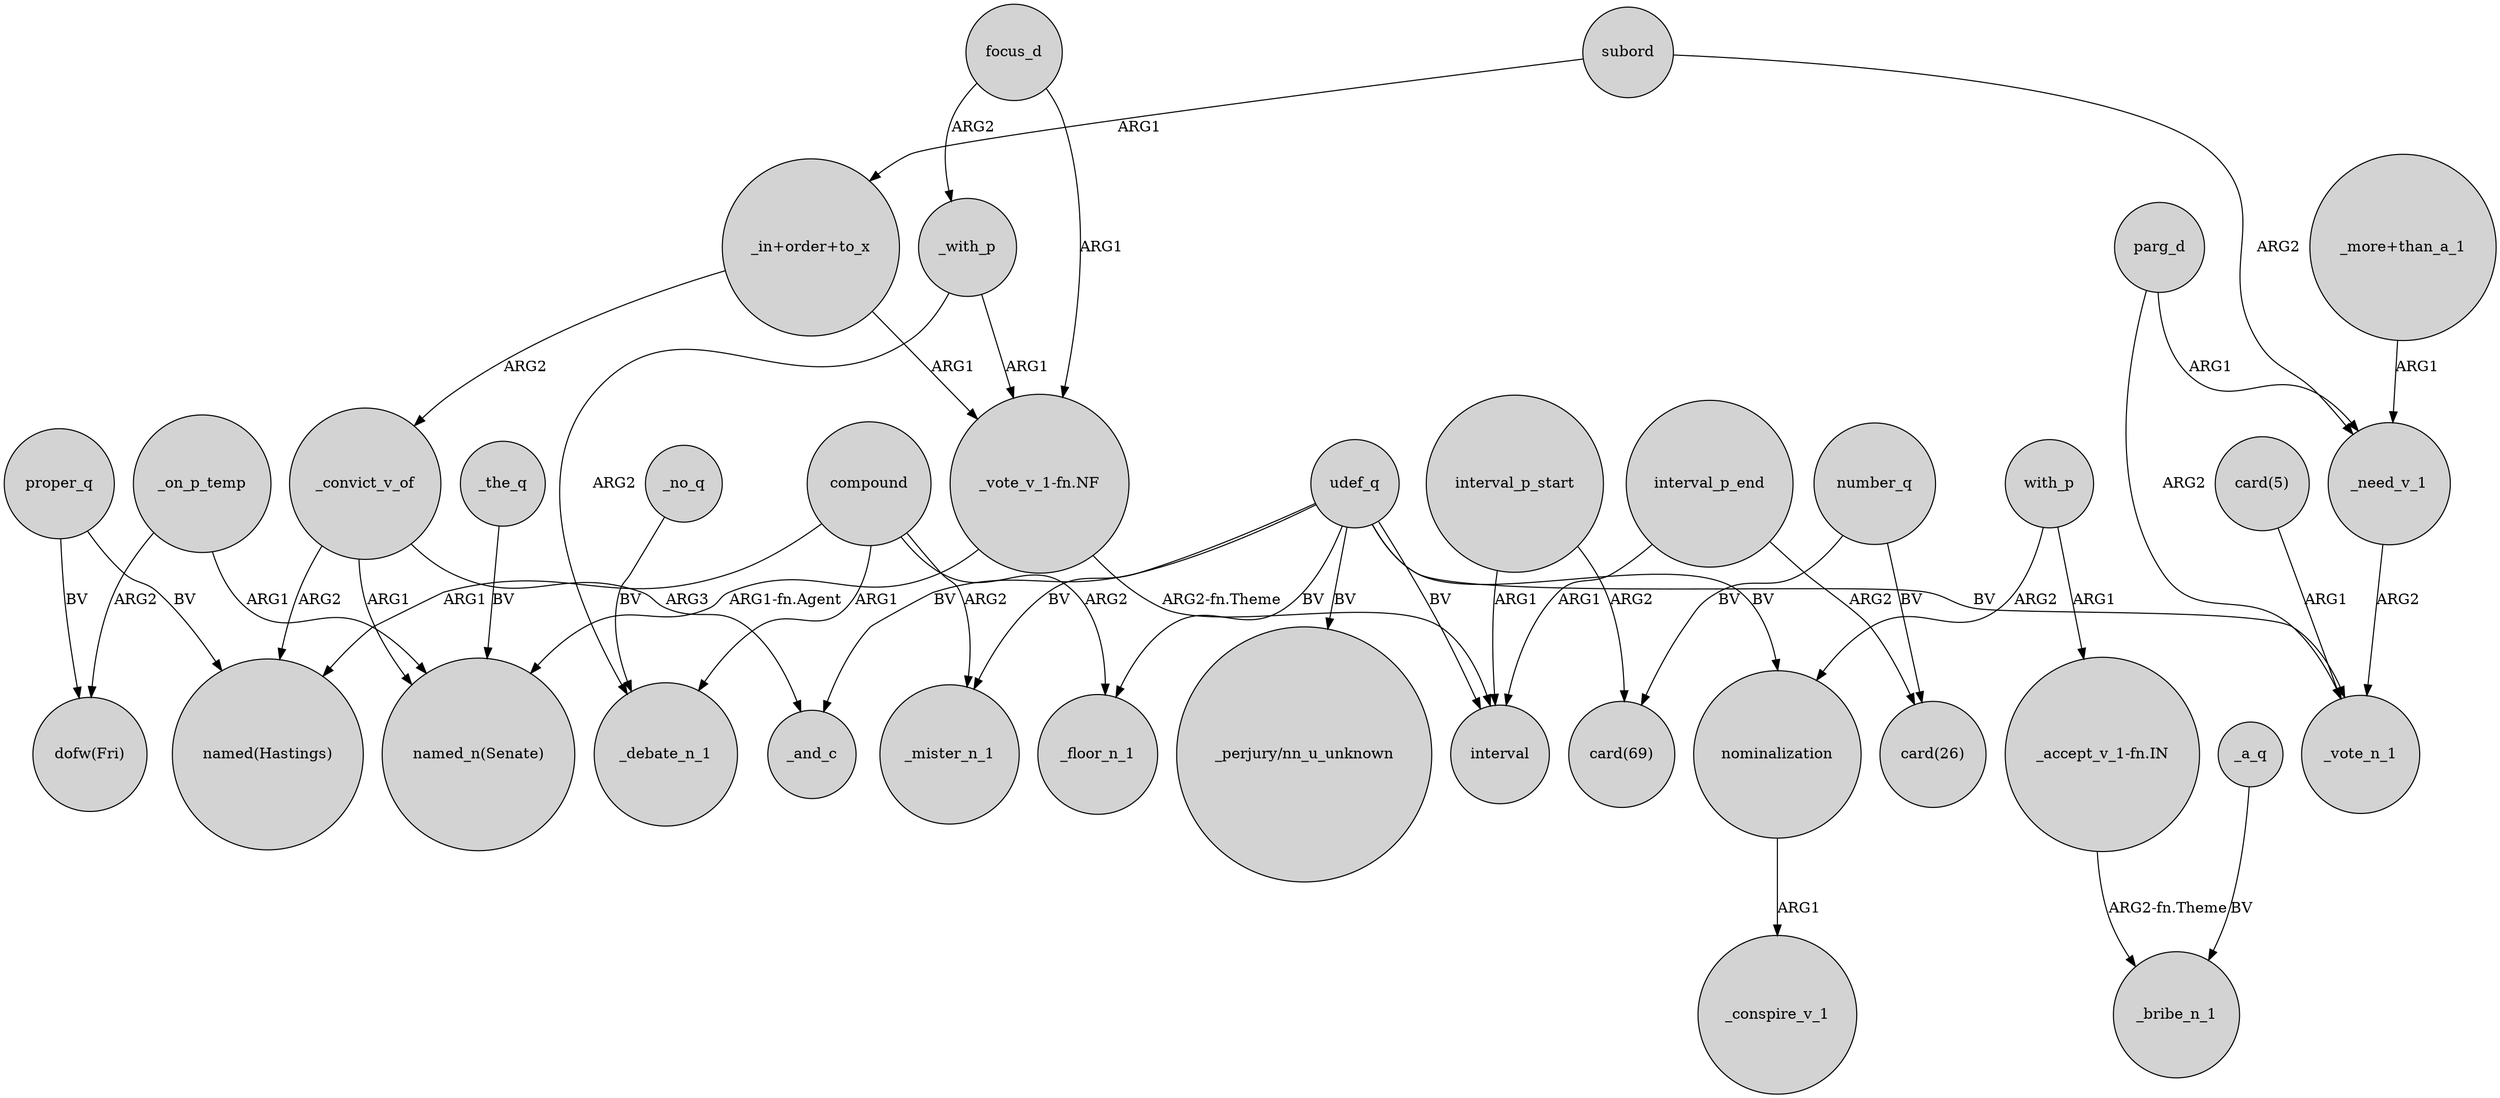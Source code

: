 digraph {
	node [shape=circle style=filled]
	proper_q -> "dofw(Fri)" [label=BV]
	with_p -> "_accept_v_1-fn.IN" [label=ARG1]
	subord -> _need_v_1 [label=ARG2]
	subord -> "_in+order+to_x" [label=ARG1]
	interval_p_start -> "card(69)" [label=ARG2]
	_convict_v_of -> _and_c [label=ARG3]
	"_vote_v_1-fn.NF" -> "named_n(Senate)" [label="ARG1-fn.Agent"]
	"_accept_v_1-fn.IN" -> _bribe_n_1 [label="ARG2-fn.Theme"]
	_a_q -> _bribe_n_1 [label=BV]
	compound -> _floor_n_1 [label=ARG2]
	compound -> _mister_n_1 [label=ARG2]
	udef_q -> _mister_n_1 [label=BV]
	_need_v_1 -> _vote_n_1 [label=ARG2]
	focus_d -> _with_p [label=ARG2]
	parg_d -> _need_v_1 [label=ARG1]
	_convict_v_of -> "named_n(Senate)" [label=ARG1]
	_with_p -> _debate_n_1 [label=ARG2]
	compound -> _debate_n_1 [label=ARG1]
	_no_q -> _debate_n_1 [label=BV]
	interval_p_end -> "card(26)" [label=ARG2]
	"_vote_v_1-fn.NF" -> interval [label="ARG2-fn.Theme"]
	compound -> "named(Hastings)" [label=ARG1]
	udef_q -> "_perjury/nn_u_unknown" [label=BV]
	"card(5)" -> _vote_n_1 [label=ARG1]
	parg_d -> _vote_n_1 [label=ARG2]
	proper_q -> "named(Hastings)" [label=BV]
	"_more+than_a_1" -> _need_v_1 [label=ARG1]
	_the_q -> "named_n(Senate)" [label=BV]
	_on_p_temp -> "dofw(Fri)" [label=ARG2]
	interval_p_start -> interval [label=ARG1]
	"_in+order+to_x" -> "_vote_v_1-fn.NF" [label=ARG1]
	focus_d -> "_vote_v_1-fn.NF" [label=ARG1]
	number_q -> "card(26)" [label=BV]
	"_in+order+to_x" -> _convict_v_of [label=ARG2]
	nominalization -> _conspire_v_1 [label=ARG1]
	number_q -> "card(69)" [label=BV]
	_convict_v_of -> "named(Hastings)" [label=ARG2]
	udef_q -> _floor_n_1 [label=BV]
	_with_p -> "_vote_v_1-fn.NF" [label=ARG1]
	udef_q -> nominalization [label=BV]
	udef_q -> _vote_n_1 [label=BV]
	interval_p_end -> interval [label=ARG1]
	with_p -> nominalization [label=ARG2]
	_on_p_temp -> "named_n(Senate)" [label=ARG1]
	udef_q -> _and_c [label=BV]
	udef_q -> interval [label=BV]
}

